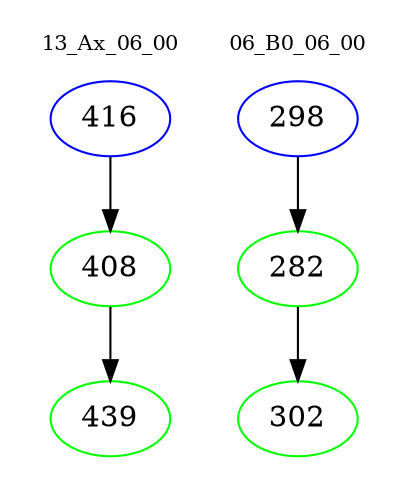 digraph{
subgraph cluster_0 {
color = white
label = "13_Ax_06_00";
fontsize=10;
T0_416 [label="416", color="blue"]
T0_416 -> T0_408 [color="black"]
T0_408 [label="408", color="green"]
T0_408 -> T0_439 [color="black"]
T0_439 [label="439", color="green"]
}
subgraph cluster_1 {
color = white
label = "06_B0_06_00";
fontsize=10;
T1_298 [label="298", color="blue"]
T1_298 -> T1_282 [color="black"]
T1_282 [label="282", color="green"]
T1_282 -> T1_302 [color="black"]
T1_302 [label="302", color="green"]
}
}
